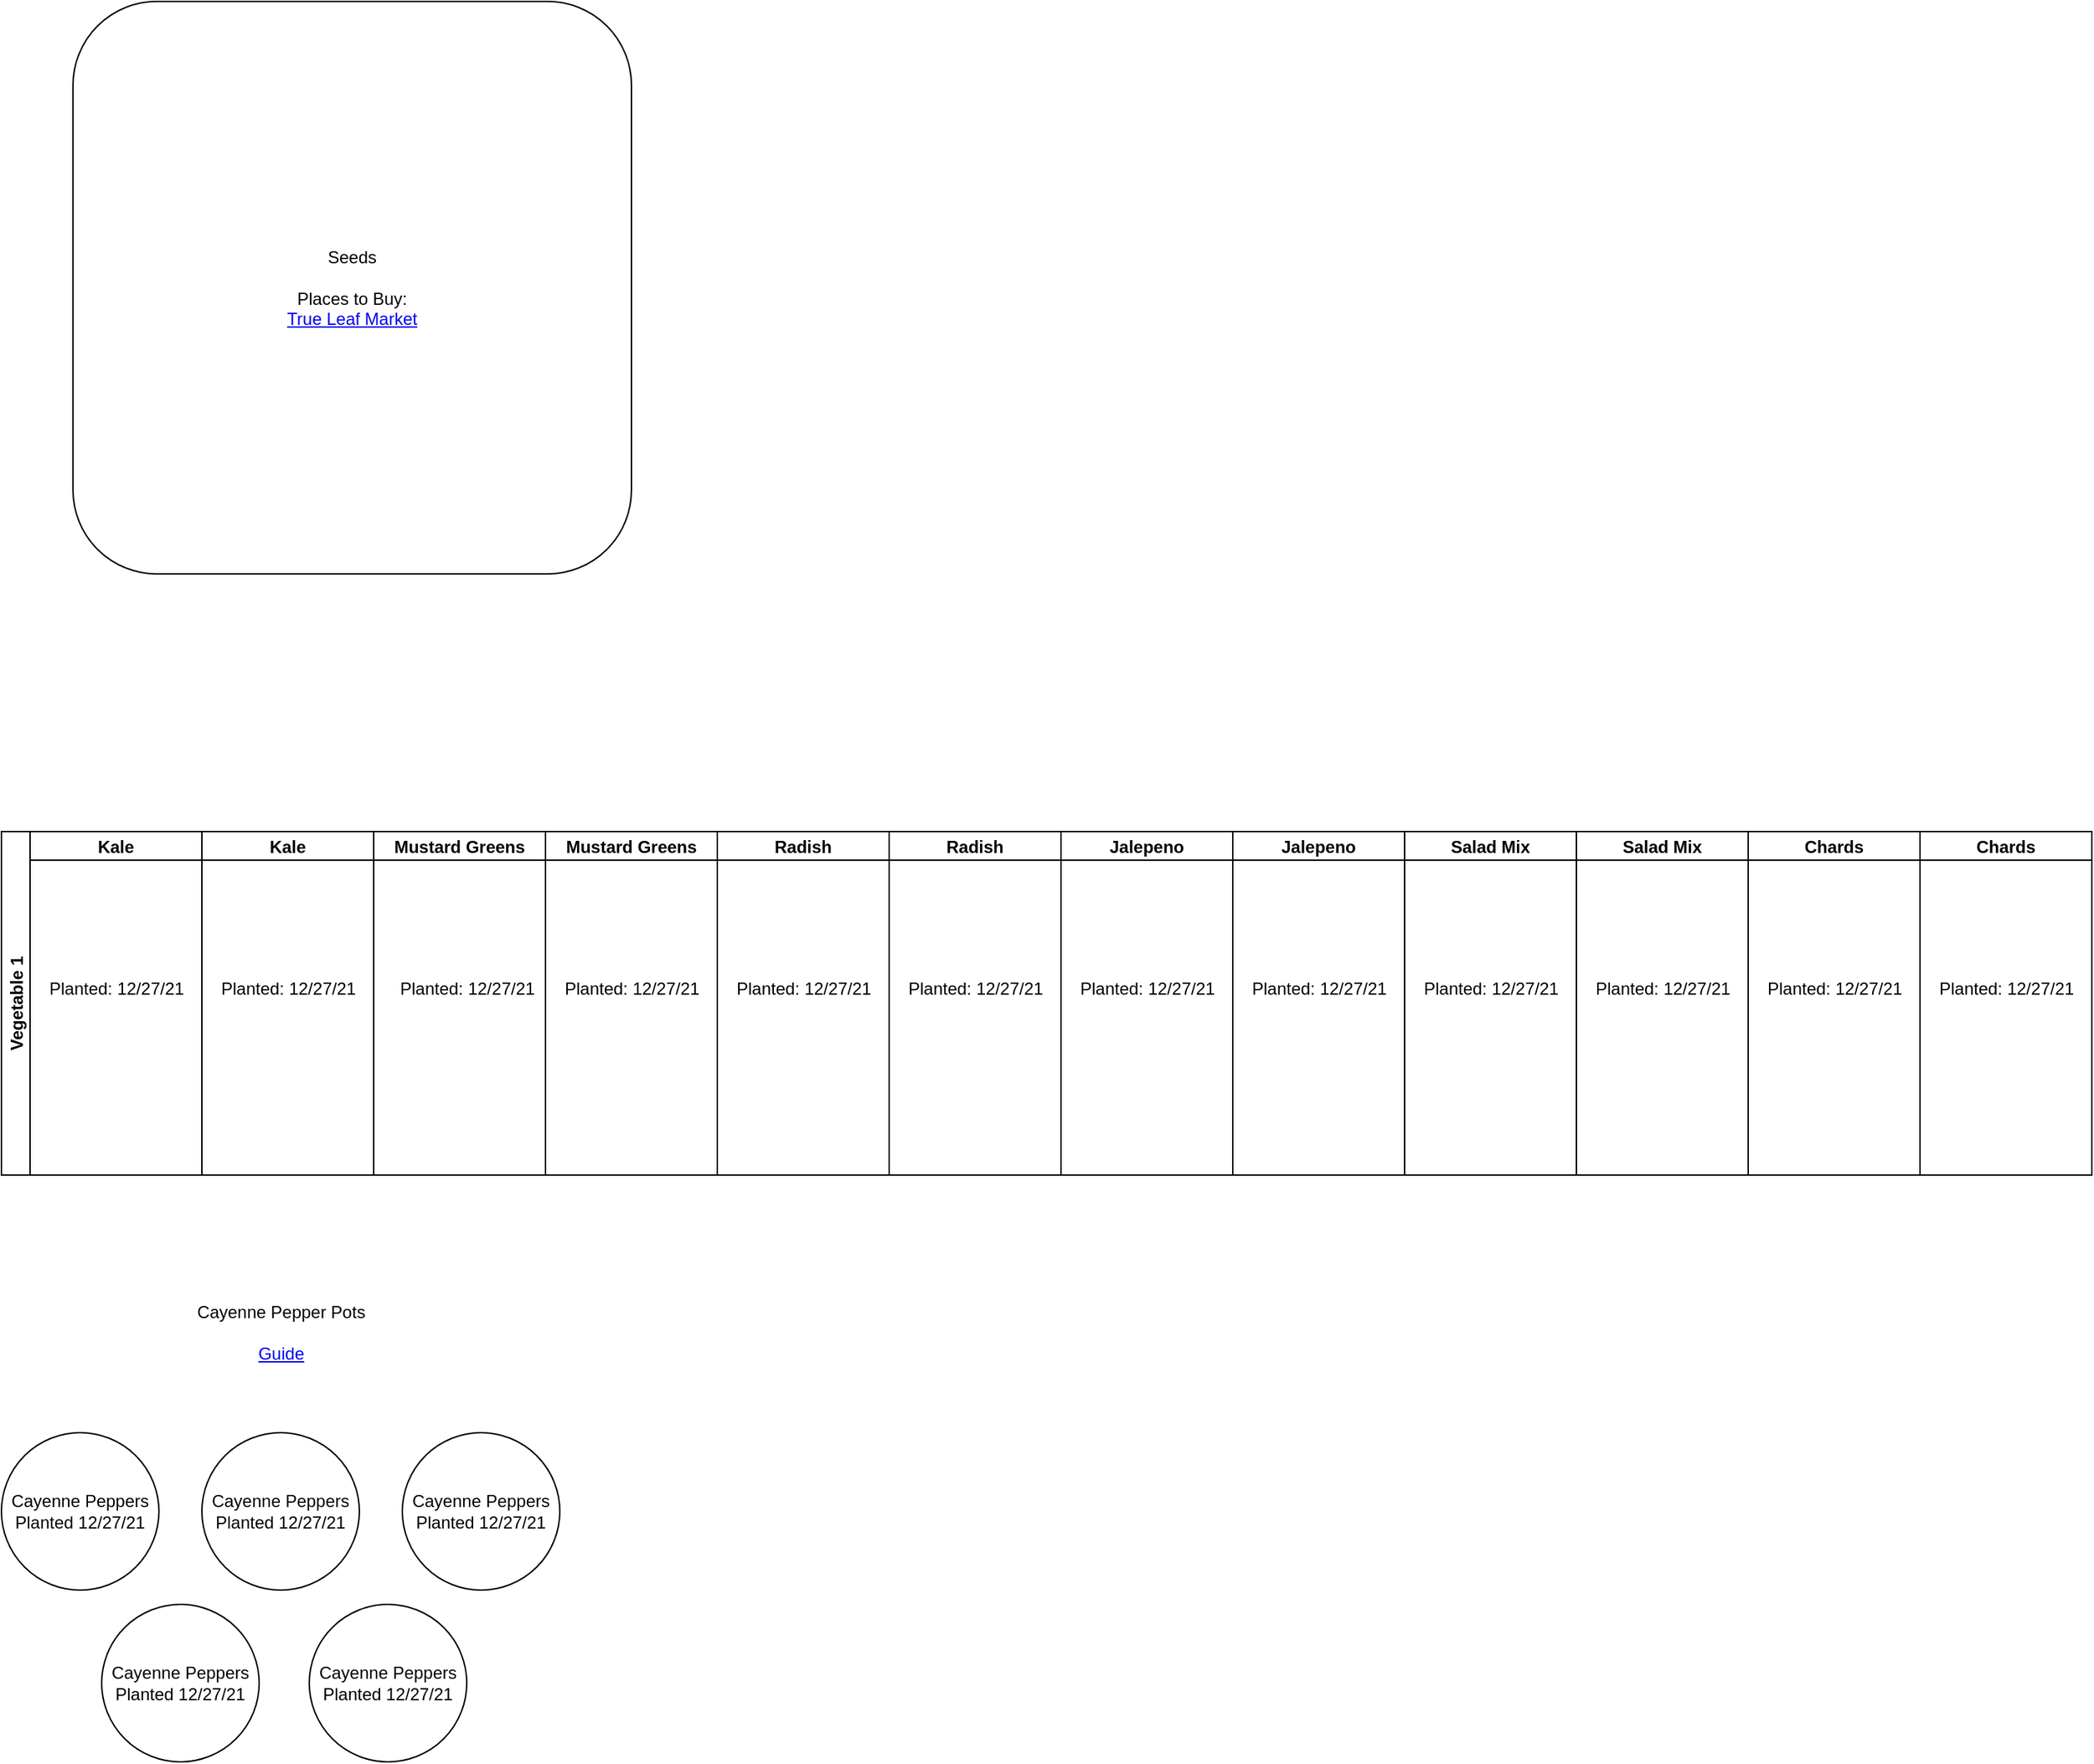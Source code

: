 <mxfile version="15.2.7" type="github">
  <diagram id="yHEFBjre0bWm8jEzyCDF" name="Page-1">
    <mxGraphModel dx="1727" dy="2080" grid="1" gridSize="10" guides="1" tooltips="1" connect="1" arrows="1" fold="1" page="1" pageScale="1" pageWidth="850" pageHeight="1100" math="0" shadow="0">
      <root>
        <mxCell id="0" />
        <mxCell id="1" parent="0" />
        <mxCell id="S4OQC5h1mxq3_K8Vj7pI-27" value="&lt;div&gt;Planted: 12/27/21&lt;/div&gt;" style="group" parent="1" vertex="1" connectable="0">
          <mxGeometry x="40" y="160" width="1460" height="240" as="geometry" />
        </mxCell>
        <mxCell id="S4OQC5h1mxq3_K8Vj7pI-14" value="Vegetable 1" style="swimlane;childLayout=stackLayout;resizeParent=1;resizeParentMax=0;startSize=20;horizontal=0;horizontalStack=1;" parent="S4OQC5h1mxq3_K8Vj7pI-27" vertex="1">
          <mxGeometry width="380" height="240" as="geometry">
            <mxRectangle width="30" height="90" as="alternateBounds" />
          </mxGeometry>
        </mxCell>
        <mxCell id="S4OQC5h1mxq3_K8Vj7pI-15" value="Kale" style="swimlane;startSize=20;" parent="S4OQC5h1mxq3_K8Vj7pI-14" vertex="1">
          <mxGeometry x="20" width="120" height="240" as="geometry" />
        </mxCell>
        <mxCell id="S4OQC5h1mxq3_K8Vj7pI-28" value="&lt;div&gt;Planted: 12/27/21&lt;/div&gt;" style="text;html=1;align=center;verticalAlign=middle;resizable=0;points=[];autosize=1;strokeColor=none;fillColor=none;" parent="S4OQC5h1mxq3_K8Vj7pI-15" vertex="1">
          <mxGeometry x="5" y="100" width="110" height="20" as="geometry" />
        </mxCell>
        <mxCell id="S4OQC5h1mxq3_K8Vj7pI-16" value="Kale" style="swimlane;startSize=20;" parent="S4OQC5h1mxq3_K8Vj7pI-14" vertex="1">
          <mxGeometry x="140" width="120" height="240" as="geometry" />
        </mxCell>
        <mxCell id="S4OQC5h1mxq3_K8Vj7pI-33" value="&lt;div&gt;Planted: 12/27/21&lt;/div&gt;" style="text;html=1;align=center;verticalAlign=middle;resizable=0;points=[];autosize=1;strokeColor=none;fillColor=none;" parent="S4OQC5h1mxq3_K8Vj7pI-16" vertex="1">
          <mxGeometry x="5" y="100" width="110" height="20" as="geometry" />
        </mxCell>
        <mxCell id="S4OQC5h1mxq3_K8Vj7pI-17" value="Mustard Greens" style="swimlane;startSize=20;" parent="S4OQC5h1mxq3_K8Vj7pI-14" vertex="1">
          <mxGeometry x="260" width="120" height="240" as="geometry" />
        </mxCell>
        <mxCell id="S4OQC5h1mxq3_K8Vj7pI-34" value="&lt;div&gt;&lt;div&gt;Planted: 12/27/21&lt;/div&gt;&lt;/div&gt;" style="text;html=1;align=center;verticalAlign=middle;resizable=0;points=[];autosize=1;strokeColor=none;fillColor=none;" parent="S4OQC5h1mxq3_K8Vj7pI-17" vertex="1">
          <mxGeometry x="10" y="100.003" width="110" height="20" as="geometry" />
        </mxCell>
        <mxCell id="S4OQC5h1mxq3_K8Vj7pI-18" value="Mustard Greens" style="swimlane;startSize=20;" parent="S4OQC5h1mxq3_K8Vj7pI-27" vertex="1">
          <mxGeometry x="380" width="120" height="240" as="geometry" />
        </mxCell>
        <mxCell id="S4OQC5h1mxq3_K8Vj7pI-35" value="&lt;div&gt;&lt;div&gt;Planted: 12/27/21&lt;/div&gt;&lt;/div&gt;" style="text;html=1;align=center;verticalAlign=middle;resizable=0;points=[];autosize=1;strokeColor=none;fillColor=none;" parent="S4OQC5h1mxq3_K8Vj7pI-18" vertex="1">
          <mxGeometry x="5" y="100.003" width="110" height="20" as="geometry" />
        </mxCell>
        <mxCell id="S4OQC5h1mxq3_K8Vj7pI-19" value="Radish" style="swimlane;startSize=20;" parent="S4OQC5h1mxq3_K8Vj7pI-27" vertex="1">
          <mxGeometry x="500" width="120" height="240" as="geometry" />
        </mxCell>
        <mxCell id="S4OQC5h1mxq3_K8Vj7pI-37" value="&lt;div&gt;&lt;div&gt;Planted: 12/27/21&lt;/div&gt;&lt;/div&gt;" style="text;html=1;align=center;verticalAlign=middle;resizable=0;points=[];autosize=1;strokeColor=none;fillColor=none;" parent="S4OQC5h1mxq3_K8Vj7pI-19" vertex="1">
          <mxGeometry x="5" y="100.003" width="110" height="20" as="geometry" />
        </mxCell>
        <mxCell id="S4OQC5h1mxq3_K8Vj7pI-20" value="Radish" style="swimlane;startSize=20;" parent="S4OQC5h1mxq3_K8Vj7pI-27" vertex="1">
          <mxGeometry x="620" width="120" height="240" as="geometry" />
        </mxCell>
        <mxCell id="S4OQC5h1mxq3_K8Vj7pI-38" value="&lt;div&gt;&lt;div&gt;Planted: 12/27/21&lt;/div&gt;&lt;/div&gt;" style="text;html=1;align=center;verticalAlign=middle;resizable=0;points=[];autosize=1;strokeColor=none;fillColor=none;" parent="S4OQC5h1mxq3_K8Vj7pI-20" vertex="1">
          <mxGeometry x="5" y="100.003" width="110" height="20" as="geometry" />
        </mxCell>
        <mxCell id="S4OQC5h1mxq3_K8Vj7pI-21" value="Jalepeno" style="swimlane;startSize=20;" parent="S4OQC5h1mxq3_K8Vj7pI-27" vertex="1">
          <mxGeometry x="740" width="120" height="240" as="geometry" />
        </mxCell>
        <mxCell id="S4OQC5h1mxq3_K8Vj7pI-40" value="&lt;div&gt;Planted: 12/27/21&lt;/div&gt;" style="text;html=1;align=center;verticalAlign=middle;resizable=0;points=[];autosize=1;strokeColor=none;fillColor=none;" parent="S4OQC5h1mxq3_K8Vj7pI-21" vertex="1">
          <mxGeometry x="5" y="100" width="110" height="20" as="geometry" />
        </mxCell>
        <mxCell id="S4OQC5h1mxq3_K8Vj7pI-22" value="Jalepeno" style="swimlane;startSize=20;" parent="S4OQC5h1mxq3_K8Vj7pI-27" vertex="1">
          <mxGeometry x="860" width="120" height="240" as="geometry" />
        </mxCell>
        <mxCell id="S4OQC5h1mxq3_K8Vj7pI-41" value="&lt;div&gt;Planted: 12/27/21&lt;/div&gt;" style="text;html=1;align=center;verticalAlign=middle;resizable=0;points=[];autosize=1;strokeColor=none;fillColor=none;" parent="S4OQC5h1mxq3_K8Vj7pI-22" vertex="1">
          <mxGeometry x="5" y="100" width="110" height="20" as="geometry" />
        </mxCell>
        <mxCell id="S4OQC5h1mxq3_K8Vj7pI-23" value="Salad Mix" style="swimlane;startSize=20;" parent="S4OQC5h1mxq3_K8Vj7pI-27" vertex="1">
          <mxGeometry x="980" width="120" height="240" as="geometry" />
        </mxCell>
        <mxCell id="S4OQC5h1mxq3_K8Vj7pI-42" value="&lt;div&gt;Planted: 12/27/21&lt;/div&gt;" style="text;html=1;align=center;verticalAlign=middle;resizable=0;points=[];autosize=1;strokeColor=none;fillColor=none;" parent="S4OQC5h1mxq3_K8Vj7pI-23" vertex="1">
          <mxGeometry x="5" y="100" width="110" height="20" as="geometry" />
        </mxCell>
        <mxCell id="S4OQC5h1mxq3_K8Vj7pI-24" value="Salad Mix" style="swimlane;startSize=20;" parent="S4OQC5h1mxq3_K8Vj7pI-27" vertex="1">
          <mxGeometry x="1100" width="120" height="240" as="geometry" />
        </mxCell>
        <mxCell id="S4OQC5h1mxq3_K8Vj7pI-43" value="&lt;div&gt;Planted: 12/27/21&lt;/div&gt;" style="text;html=1;align=center;verticalAlign=middle;resizable=0;points=[];autosize=1;strokeColor=none;fillColor=none;" parent="S4OQC5h1mxq3_K8Vj7pI-24" vertex="1">
          <mxGeometry x="5" y="100" width="110" height="20" as="geometry" />
        </mxCell>
        <mxCell id="S4OQC5h1mxq3_K8Vj7pI-25" value="Chards" style="swimlane;startSize=20;" parent="S4OQC5h1mxq3_K8Vj7pI-27" vertex="1">
          <mxGeometry x="1220" width="120" height="240" as="geometry" />
        </mxCell>
        <mxCell id="S4OQC5h1mxq3_K8Vj7pI-44" value="&lt;div&gt;&lt;div&gt;Planted: 12/27/21&lt;/div&gt;&lt;/div&gt;" style="text;html=1;align=center;verticalAlign=middle;resizable=0;points=[];autosize=1;strokeColor=none;fillColor=none;" parent="S4OQC5h1mxq3_K8Vj7pI-25" vertex="1">
          <mxGeometry x="5" y="100" width="110" height="20" as="geometry" />
        </mxCell>
        <mxCell id="S4OQC5h1mxq3_K8Vj7pI-26" value="Chards" style="swimlane;startSize=20;" parent="S4OQC5h1mxq3_K8Vj7pI-27" vertex="1">
          <mxGeometry x="1340" width="120" height="240" as="geometry" />
        </mxCell>
        <mxCell id="S4OQC5h1mxq3_K8Vj7pI-45" value="&lt;div&gt;&lt;div&gt;Planted: 12/27/21&lt;/div&gt;&lt;/div&gt;" style="text;html=1;align=center;verticalAlign=middle;resizable=0;points=[];autosize=1;strokeColor=none;fillColor=none;" parent="S4OQC5h1mxq3_K8Vj7pI-26" vertex="1">
          <mxGeometry x="5" y="100" width="110" height="20" as="geometry" />
        </mxCell>
        <mxCell id="-F5KsbFZE4-UDRd3xcNL-1" value="&lt;div&gt;Cayenne Peppers&lt;/div&gt;&lt;div&gt;Planted 12/27/21&lt;br&gt;&lt;/div&gt;" style="ellipse;whiteSpace=wrap;html=1;aspect=fixed;" parent="1" vertex="1">
          <mxGeometry x="40" y="580" width="110" height="110" as="geometry" />
        </mxCell>
        <mxCell id="-F5KsbFZE4-UDRd3xcNL-5" value="&lt;div&gt;Cayenne Peppers&lt;/div&gt;&lt;div&gt;Planted 12/27/21&lt;br&gt;&lt;/div&gt;" style="ellipse;whiteSpace=wrap;html=1;aspect=fixed;" parent="1" vertex="1">
          <mxGeometry x="180" y="580" width="110" height="110" as="geometry" />
        </mxCell>
        <mxCell id="-F5KsbFZE4-UDRd3xcNL-6" value="&lt;div&gt;Cayenne Peppers&lt;/div&gt;&lt;div&gt;Planted 12/27/21&lt;br&gt;&lt;/div&gt;" style="ellipse;whiteSpace=wrap;html=1;aspect=fixed;" parent="1" vertex="1">
          <mxGeometry x="320" y="580" width="110" height="110" as="geometry" />
        </mxCell>
        <mxCell id="-F5KsbFZE4-UDRd3xcNL-7" value="&lt;div&gt;Cayenne Peppers&lt;/div&gt;&lt;div&gt;Planted 12/27/21&lt;br&gt;&lt;/div&gt;" style="ellipse;whiteSpace=wrap;html=1;aspect=fixed;" parent="1" vertex="1">
          <mxGeometry x="110" y="700" width="110" height="110" as="geometry" />
        </mxCell>
        <mxCell id="-F5KsbFZE4-UDRd3xcNL-8" value="&lt;div&gt;Cayenne Peppers&lt;/div&gt;&lt;div&gt;Planted 12/27/21&lt;br&gt;&lt;/div&gt;" style="ellipse;whiteSpace=wrap;html=1;aspect=fixed;" parent="1" vertex="1">
          <mxGeometry x="255" y="700" width="110" height="110" as="geometry" />
        </mxCell>
        <mxCell id="OYTOpu2KcdMAOw4axOjP-1" value="Cayenne Pepper Pots&lt;br&gt;&lt;br&gt;&lt;a href=&quot;https://www.gardenguides.com/68724-grow-cayenne-peppers-indoors.html&quot;&gt;Guide&lt;/a&gt;" style="text;html=1;strokeColor=none;fillColor=none;align=center;verticalAlign=middle;whiteSpace=wrap;rounded=0;" vertex="1" parent="1">
          <mxGeometry x="167.5" y="460" width="135" height="100" as="geometry" />
        </mxCell>
        <mxCell id="OYTOpu2KcdMAOw4axOjP-2" value="Seeds&lt;br&gt;&lt;br&gt;Places to Buy:&lt;br&gt;&lt;a href=&quot;https://www.trueleafmarket.com/&quot;&gt;True Leaf Market&lt;/a&gt;&lt;br&gt;" style="rounded=1;whiteSpace=wrap;html=1;" vertex="1" parent="1">
          <mxGeometry x="90" y="-420" width="390" height="400" as="geometry" />
        </mxCell>
      </root>
    </mxGraphModel>
  </diagram>
</mxfile>
